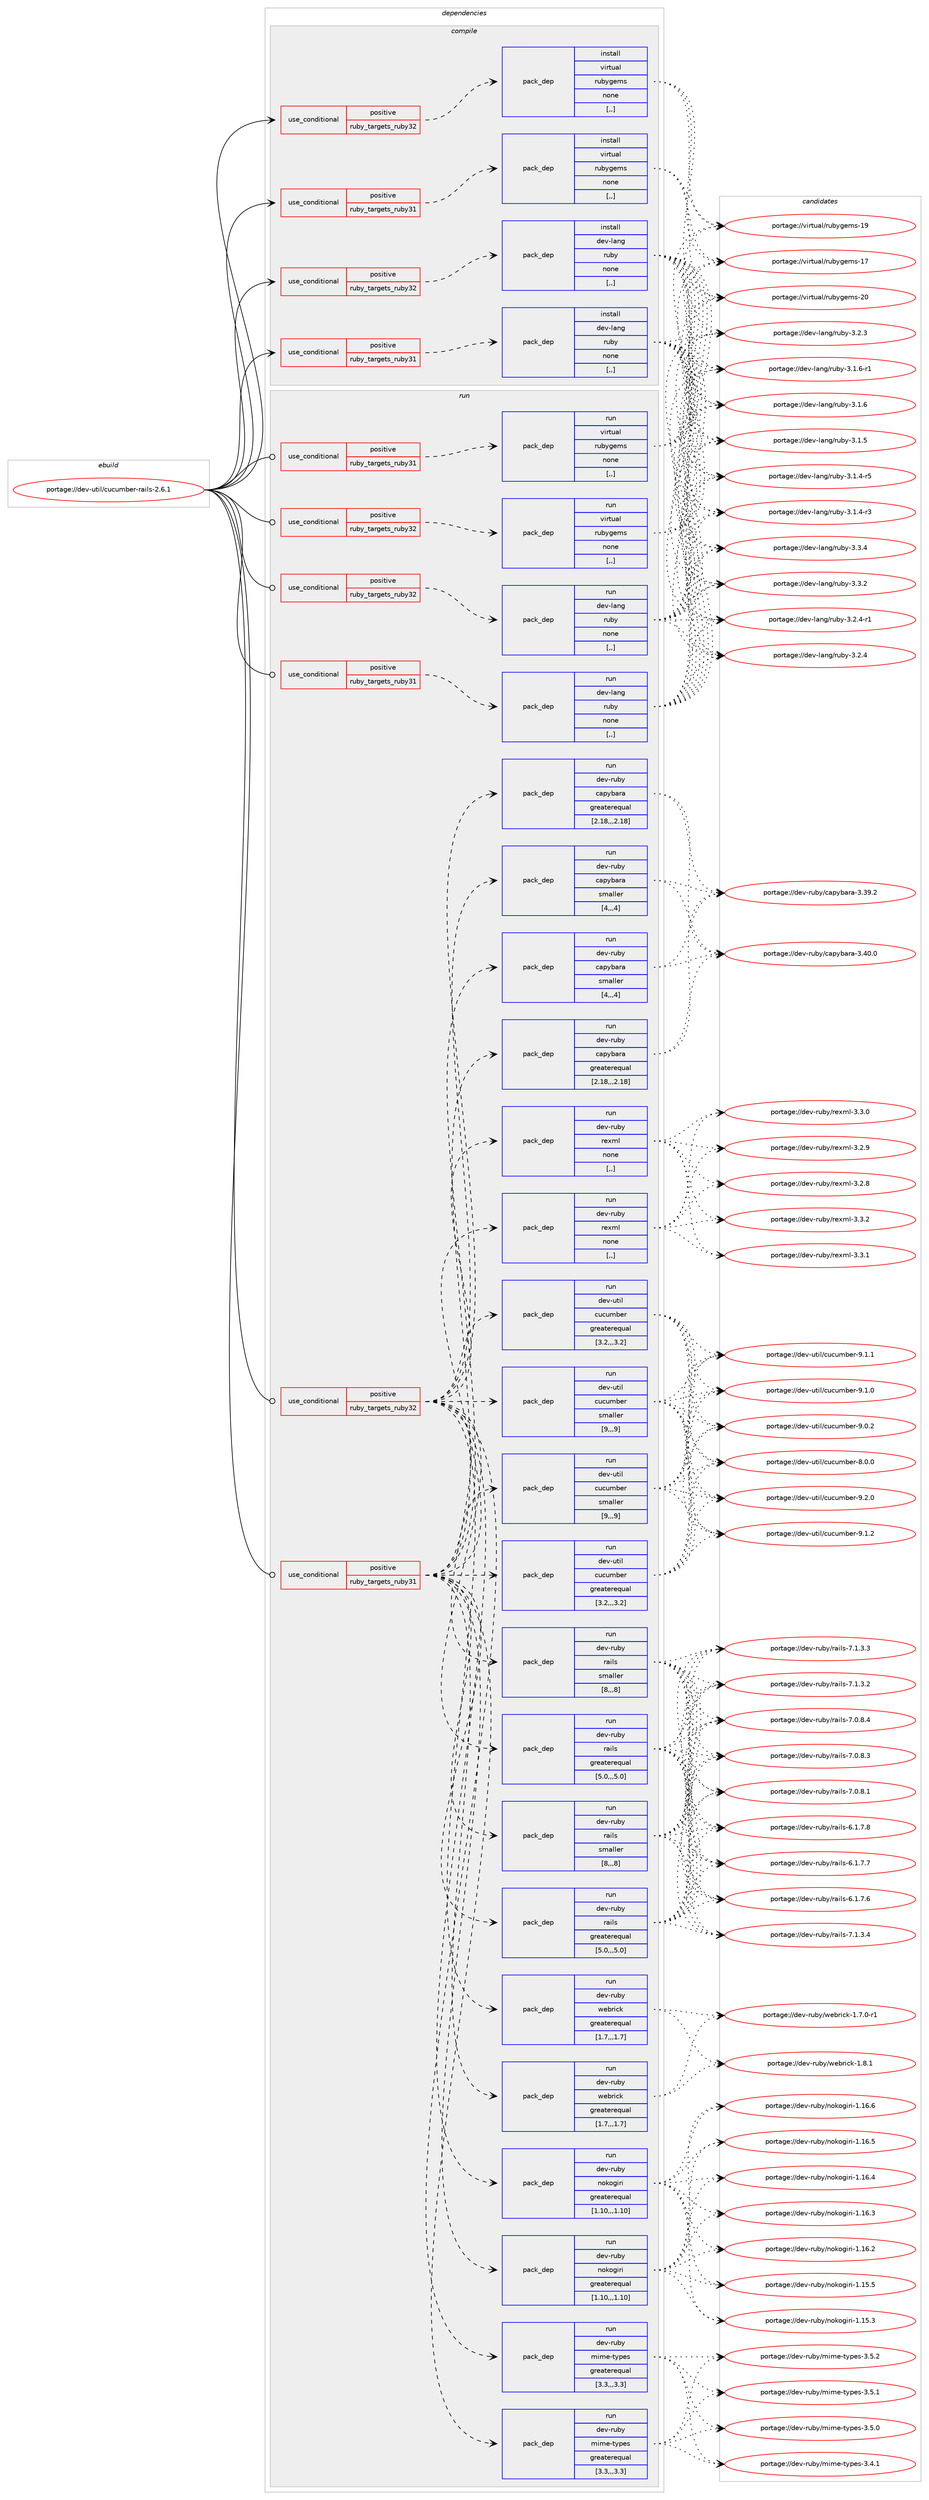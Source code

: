 digraph prolog {

# *************
# Graph options
# *************

newrank=true;
concentrate=true;
compound=true;
graph [rankdir=LR,fontname=Helvetica,fontsize=10,ranksep=1.5];#, ranksep=2.5, nodesep=0.2];
edge  [arrowhead=vee];
node  [fontname=Helvetica,fontsize=10];

# **********
# The ebuild
# **********

subgraph cluster_leftcol {
color=gray;
label=<<i>ebuild</i>>;
id [label="portage://dev-util/cucumber-rails-2.6.1", color=red, width=4, href="../dev-util/cucumber-rails-2.6.1.svg"];
}

# ****************
# The dependencies
# ****************

subgraph cluster_midcol {
color=gray;
label=<<i>dependencies</i>>;
subgraph cluster_compile {
fillcolor="#eeeeee";
style=filled;
label=<<i>compile</i>>;
subgraph cond59978 {
dependency213023 [label=<<TABLE BORDER="0" CELLBORDER="1" CELLSPACING="0" CELLPADDING="4"><TR><TD ROWSPAN="3" CELLPADDING="10">use_conditional</TD></TR><TR><TD>positive</TD></TR><TR><TD>ruby_targets_ruby31</TD></TR></TABLE>>, shape=none, color=red];
subgraph pack151627 {
dependency213024 [label=<<TABLE BORDER="0" CELLBORDER="1" CELLSPACING="0" CELLPADDING="4" WIDTH="220"><TR><TD ROWSPAN="6" CELLPADDING="30">pack_dep</TD></TR><TR><TD WIDTH="110">install</TD></TR><TR><TD>dev-lang</TD></TR><TR><TD>ruby</TD></TR><TR><TD>none</TD></TR><TR><TD>[,,]</TD></TR></TABLE>>, shape=none, color=blue];
}
dependency213023:e -> dependency213024:w [weight=20,style="dashed",arrowhead="vee"];
}
id:e -> dependency213023:w [weight=20,style="solid",arrowhead="vee"];
subgraph cond59979 {
dependency213025 [label=<<TABLE BORDER="0" CELLBORDER="1" CELLSPACING="0" CELLPADDING="4"><TR><TD ROWSPAN="3" CELLPADDING="10">use_conditional</TD></TR><TR><TD>positive</TD></TR><TR><TD>ruby_targets_ruby31</TD></TR></TABLE>>, shape=none, color=red];
subgraph pack151628 {
dependency213026 [label=<<TABLE BORDER="0" CELLBORDER="1" CELLSPACING="0" CELLPADDING="4" WIDTH="220"><TR><TD ROWSPAN="6" CELLPADDING="30">pack_dep</TD></TR><TR><TD WIDTH="110">install</TD></TR><TR><TD>virtual</TD></TR><TR><TD>rubygems</TD></TR><TR><TD>none</TD></TR><TR><TD>[,,]</TD></TR></TABLE>>, shape=none, color=blue];
}
dependency213025:e -> dependency213026:w [weight=20,style="dashed",arrowhead="vee"];
}
id:e -> dependency213025:w [weight=20,style="solid",arrowhead="vee"];
subgraph cond59980 {
dependency213027 [label=<<TABLE BORDER="0" CELLBORDER="1" CELLSPACING="0" CELLPADDING="4"><TR><TD ROWSPAN="3" CELLPADDING="10">use_conditional</TD></TR><TR><TD>positive</TD></TR><TR><TD>ruby_targets_ruby32</TD></TR></TABLE>>, shape=none, color=red];
subgraph pack151629 {
dependency213028 [label=<<TABLE BORDER="0" CELLBORDER="1" CELLSPACING="0" CELLPADDING="4" WIDTH="220"><TR><TD ROWSPAN="6" CELLPADDING="30">pack_dep</TD></TR><TR><TD WIDTH="110">install</TD></TR><TR><TD>dev-lang</TD></TR><TR><TD>ruby</TD></TR><TR><TD>none</TD></TR><TR><TD>[,,]</TD></TR></TABLE>>, shape=none, color=blue];
}
dependency213027:e -> dependency213028:w [weight=20,style="dashed",arrowhead="vee"];
}
id:e -> dependency213027:w [weight=20,style="solid",arrowhead="vee"];
subgraph cond59981 {
dependency213029 [label=<<TABLE BORDER="0" CELLBORDER="1" CELLSPACING="0" CELLPADDING="4"><TR><TD ROWSPAN="3" CELLPADDING="10">use_conditional</TD></TR><TR><TD>positive</TD></TR><TR><TD>ruby_targets_ruby32</TD></TR></TABLE>>, shape=none, color=red];
subgraph pack151630 {
dependency213030 [label=<<TABLE BORDER="0" CELLBORDER="1" CELLSPACING="0" CELLPADDING="4" WIDTH="220"><TR><TD ROWSPAN="6" CELLPADDING="30">pack_dep</TD></TR><TR><TD WIDTH="110">install</TD></TR><TR><TD>virtual</TD></TR><TR><TD>rubygems</TD></TR><TR><TD>none</TD></TR><TR><TD>[,,]</TD></TR></TABLE>>, shape=none, color=blue];
}
dependency213029:e -> dependency213030:w [weight=20,style="dashed",arrowhead="vee"];
}
id:e -> dependency213029:w [weight=20,style="solid",arrowhead="vee"];
}
subgraph cluster_compileandrun {
fillcolor="#eeeeee";
style=filled;
label=<<i>compile and run</i>>;
}
subgraph cluster_run {
fillcolor="#eeeeee";
style=filled;
label=<<i>run</i>>;
subgraph cond59982 {
dependency213031 [label=<<TABLE BORDER="0" CELLBORDER="1" CELLSPACING="0" CELLPADDING="4"><TR><TD ROWSPAN="3" CELLPADDING="10">use_conditional</TD></TR><TR><TD>positive</TD></TR><TR><TD>ruby_targets_ruby31</TD></TR></TABLE>>, shape=none, color=red];
subgraph pack151631 {
dependency213032 [label=<<TABLE BORDER="0" CELLBORDER="1" CELLSPACING="0" CELLPADDING="4" WIDTH="220"><TR><TD ROWSPAN="6" CELLPADDING="30">pack_dep</TD></TR><TR><TD WIDTH="110">run</TD></TR><TR><TD>dev-lang</TD></TR><TR><TD>ruby</TD></TR><TR><TD>none</TD></TR><TR><TD>[,,]</TD></TR></TABLE>>, shape=none, color=blue];
}
dependency213031:e -> dependency213032:w [weight=20,style="dashed",arrowhead="vee"];
}
id:e -> dependency213031:w [weight=20,style="solid",arrowhead="odot"];
subgraph cond59983 {
dependency213033 [label=<<TABLE BORDER="0" CELLBORDER="1" CELLSPACING="0" CELLPADDING="4"><TR><TD ROWSPAN="3" CELLPADDING="10">use_conditional</TD></TR><TR><TD>positive</TD></TR><TR><TD>ruby_targets_ruby31</TD></TR></TABLE>>, shape=none, color=red];
subgraph pack151632 {
dependency213034 [label=<<TABLE BORDER="0" CELLBORDER="1" CELLSPACING="0" CELLPADDING="4" WIDTH="220"><TR><TD ROWSPAN="6" CELLPADDING="30">pack_dep</TD></TR><TR><TD WIDTH="110">run</TD></TR><TR><TD>dev-ruby</TD></TR><TR><TD>capybara</TD></TR><TR><TD>greaterequal</TD></TR><TR><TD>[2.18,,,2.18]</TD></TR></TABLE>>, shape=none, color=blue];
}
dependency213033:e -> dependency213034:w [weight=20,style="dashed",arrowhead="vee"];
subgraph pack151633 {
dependency213035 [label=<<TABLE BORDER="0" CELLBORDER="1" CELLSPACING="0" CELLPADDING="4" WIDTH="220"><TR><TD ROWSPAN="6" CELLPADDING="30">pack_dep</TD></TR><TR><TD WIDTH="110">run</TD></TR><TR><TD>dev-ruby</TD></TR><TR><TD>capybara</TD></TR><TR><TD>smaller</TD></TR><TR><TD>[4,,,4]</TD></TR></TABLE>>, shape=none, color=blue];
}
dependency213033:e -> dependency213035:w [weight=20,style="dashed",arrowhead="vee"];
subgraph pack151634 {
dependency213036 [label=<<TABLE BORDER="0" CELLBORDER="1" CELLSPACING="0" CELLPADDING="4" WIDTH="220"><TR><TD ROWSPAN="6" CELLPADDING="30">pack_dep</TD></TR><TR><TD WIDTH="110">run</TD></TR><TR><TD>dev-util</TD></TR><TR><TD>cucumber</TD></TR><TR><TD>greaterequal</TD></TR><TR><TD>[3.2,,,3.2]</TD></TR></TABLE>>, shape=none, color=blue];
}
dependency213033:e -> dependency213036:w [weight=20,style="dashed",arrowhead="vee"];
subgraph pack151635 {
dependency213037 [label=<<TABLE BORDER="0" CELLBORDER="1" CELLSPACING="0" CELLPADDING="4" WIDTH="220"><TR><TD ROWSPAN="6" CELLPADDING="30">pack_dep</TD></TR><TR><TD WIDTH="110">run</TD></TR><TR><TD>dev-util</TD></TR><TR><TD>cucumber</TD></TR><TR><TD>smaller</TD></TR><TR><TD>[9,,,9]</TD></TR></TABLE>>, shape=none, color=blue];
}
dependency213033:e -> dependency213037:w [weight=20,style="dashed",arrowhead="vee"];
subgraph pack151636 {
dependency213038 [label=<<TABLE BORDER="0" CELLBORDER="1" CELLSPACING="0" CELLPADDING="4" WIDTH="220"><TR><TD ROWSPAN="6" CELLPADDING="30">pack_dep</TD></TR><TR><TD WIDTH="110">run</TD></TR><TR><TD>dev-ruby</TD></TR><TR><TD>mime-types</TD></TR><TR><TD>greaterequal</TD></TR><TR><TD>[3.3,,,3.3]</TD></TR></TABLE>>, shape=none, color=blue];
}
dependency213033:e -> dependency213038:w [weight=20,style="dashed",arrowhead="vee"];
subgraph pack151637 {
dependency213039 [label=<<TABLE BORDER="0" CELLBORDER="1" CELLSPACING="0" CELLPADDING="4" WIDTH="220"><TR><TD ROWSPAN="6" CELLPADDING="30">pack_dep</TD></TR><TR><TD WIDTH="110">run</TD></TR><TR><TD>dev-ruby</TD></TR><TR><TD>nokogiri</TD></TR><TR><TD>greaterequal</TD></TR><TR><TD>[1.10,,,1.10]</TD></TR></TABLE>>, shape=none, color=blue];
}
dependency213033:e -> dependency213039:w [weight=20,style="dashed",arrowhead="vee"];
subgraph pack151638 {
dependency213040 [label=<<TABLE BORDER="0" CELLBORDER="1" CELLSPACING="0" CELLPADDING="4" WIDTH="220"><TR><TD ROWSPAN="6" CELLPADDING="30">pack_dep</TD></TR><TR><TD WIDTH="110">run</TD></TR><TR><TD>dev-ruby</TD></TR><TR><TD>rails</TD></TR><TR><TD>greaterequal</TD></TR><TR><TD>[5.0,,,5.0]</TD></TR></TABLE>>, shape=none, color=blue];
}
dependency213033:e -> dependency213040:w [weight=20,style="dashed",arrowhead="vee"];
subgraph pack151639 {
dependency213041 [label=<<TABLE BORDER="0" CELLBORDER="1" CELLSPACING="0" CELLPADDING="4" WIDTH="220"><TR><TD ROWSPAN="6" CELLPADDING="30">pack_dep</TD></TR><TR><TD WIDTH="110">run</TD></TR><TR><TD>dev-ruby</TD></TR><TR><TD>rails</TD></TR><TR><TD>smaller</TD></TR><TR><TD>[8,,,8]</TD></TR></TABLE>>, shape=none, color=blue];
}
dependency213033:e -> dependency213041:w [weight=20,style="dashed",arrowhead="vee"];
subgraph pack151640 {
dependency213042 [label=<<TABLE BORDER="0" CELLBORDER="1" CELLSPACING="0" CELLPADDING="4" WIDTH="220"><TR><TD ROWSPAN="6" CELLPADDING="30">pack_dep</TD></TR><TR><TD WIDTH="110">run</TD></TR><TR><TD>dev-ruby</TD></TR><TR><TD>rexml</TD></TR><TR><TD>none</TD></TR><TR><TD>[,,]</TD></TR></TABLE>>, shape=none, color=blue];
}
dependency213033:e -> dependency213042:w [weight=20,style="dashed",arrowhead="vee"];
subgraph pack151641 {
dependency213043 [label=<<TABLE BORDER="0" CELLBORDER="1" CELLSPACING="0" CELLPADDING="4" WIDTH="220"><TR><TD ROWSPAN="6" CELLPADDING="30">pack_dep</TD></TR><TR><TD WIDTH="110">run</TD></TR><TR><TD>dev-ruby</TD></TR><TR><TD>webrick</TD></TR><TR><TD>greaterequal</TD></TR><TR><TD>[1.7,,,1.7]</TD></TR></TABLE>>, shape=none, color=blue];
}
dependency213033:e -> dependency213043:w [weight=20,style="dashed",arrowhead="vee"];
}
id:e -> dependency213033:w [weight=20,style="solid",arrowhead="odot"];
subgraph cond59984 {
dependency213044 [label=<<TABLE BORDER="0" CELLBORDER="1" CELLSPACING="0" CELLPADDING="4"><TR><TD ROWSPAN="3" CELLPADDING="10">use_conditional</TD></TR><TR><TD>positive</TD></TR><TR><TD>ruby_targets_ruby31</TD></TR></TABLE>>, shape=none, color=red];
subgraph pack151642 {
dependency213045 [label=<<TABLE BORDER="0" CELLBORDER="1" CELLSPACING="0" CELLPADDING="4" WIDTH="220"><TR><TD ROWSPAN="6" CELLPADDING="30">pack_dep</TD></TR><TR><TD WIDTH="110">run</TD></TR><TR><TD>virtual</TD></TR><TR><TD>rubygems</TD></TR><TR><TD>none</TD></TR><TR><TD>[,,]</TD></TR></TABLE>>, shape=none, color=blue];
}
dependency213044:e -> dependency213045:w [weight=20,style="dashed",arrowhead="vee"];
}
id:e -> dependency213044:w [weight=20,style="solid",arrowhead="odot"];
subgraph cond59985 {
dependency213046 [label=<<TABLE BORDER="0" CELLBORDER="1" CELLSPACING="0" CELLPADDING="4"><TR><TD ROWSPAN="3" CELLPADDING="10">use_conditional</TD></TR><TR><TD>positive</TD></TR><TR><TD>ruby_targets_ruby32</TD></TR></TABLE>>, shape=none, color=red];
subgraph pack151643 {
dependency213047 [label=<<TABLE BORDER="0" CELLBORDER="1" CELLSPACING="0" CELLPADDING="4" WIDTH="220"><TR><TD ROWSPAN="6" CELLPADDING="30">pack_dep</TD></TR><TR><TD WIDTH="110">run</TD></TR><TR><TD>dev-lang</TD></TR><TR><TD>ruby</TD></TR><TR><TD>none</TD></TR><TR><TD>[,,]</TD></TR></TABLE>>, shape=none, color=blue];
}
dependency213046:e -> dependency213047:w [weight=20,style="dashed",arrowhead="vee"];
}
id:e -> dependency213046:w [weight=20,style="solid",arrowhead="odot"];
subgraph cond59986 {
dependency213048 [label=<<TABLE BORDER="0" CELLBORDER="1" CELLSPACING="0" CELLPADDING="4"><TR><TD ROWSPAN="3" CELLPADDING="10">use_conditional</TD></TR><TR><TD>positive</TD></TR><TR><TD>ruby_targets_ruby32</TD></TR></TABLE>>, shape=none, color=red];
subgraph pack151644 {
dependency213049 [label=<<TABLE BORDER="0" CELLBORDER="1" CELLSPACING="0" CELLPADDING="4" WIDTH="220"><TR><TD ROWSPAN="6" CELLPADDING="30">pack_dep</TD></TR><TR><TD WIDTH="110">run</TD></TR><TR><TD>dev-ruby</TD></TR><TR><TD>capybara</TD></TR><TR><TD>greaterequal</TD></TR><TR><TD>[2.18,,,2.18]</TD></TR></TABLE>>, shape=none, color=blue];
}
dependency213048:e -> dependency213049:w [weight=20,style="dashed",arrowhead="vee"];
subgraph pack151645 {
dependency213050 [label=<<TABLE BORDER="0" CELLBORDER="1" CELLSPACING="0" CELLPADDING="4" WIDTH="220"><TR><TD ROWSPAN="6" CELLPADDING="30">pack_dep</TD></TR><TR><TD WIDTH="110">run</TD></TR><TR><TD>dev-ruby</TD></TR><TR><TD>capybara</TD></TR><TR><TD>smaller</TD></TR><TR><TD>[4,,,4]</TD></TR></TABLE>>, shape=none, color=blue];
}
dependency213048:e -> dependency213050:w [weight=20,style="dashed",arrowhead="vee"];
subgraph pack151646 {
dependency213051 [label=<<TABLE BORDER="0" CELLBORDER="1" CELLSPACING="0" CELLPADDING="4" WIDTH="220"><TR><TD ROWSPAN="6" CELLPADDING="30">pack_dep</TD></TR><TR><TD WIDTH="110">run</TD></TR><TR><TD>dev-util</TD></TR><TR><TD>cucumber</TD></TR><TR><TD>greaterequal</TD></TR><TR><TD>[3.2,,,3.2]</TD></TR></TABLE>>, shape=none, color=blue];
}
dependency213048:e -> dependency213051:w [weight=20,style="dashed",arrowhead="vee"];
subgraph pack151647 {
dependency213052 [label=<<TABLE BORDER="0" CELLBORDER="1" CELLSPACING="0" CELLPADDING="4" WIDTH="220"><TR><TD ROWSPAN="6" CELLPADDING="30">pack_dep</TD></TR><TR><TD WIDTH="110">run</TD></TR><TR><TD>dev-util</TD></TR><TR><TD>cucumber</TD></TR><TR><TD>smaller</TD></TR><TR><TD>[9,,,9]</TD></TR></TABLE>>, shape=none, color=blue];
}
dependency213048:e -> dependency213052:w [weight=20,style="dashed",arrowhead="vee"];
subgraph pack151648 {
dependency213053 [label=<<TABLE BORDER="0" CELLBORDER="1" CELLSPACING="0" CELLPADDING="4" WIDTH="220"><TR><TD ROWSPAN="6" CELLPADDING="30">pack_dep</TD></TR><TR><TD WIDTH="110">run</TD></TR><TR><TD>dev-ruby</TD></TR><TR><TD>mime-types</TD></TR><TR><TD>greaterequal</TD></TR><TR><TD>[3.3,,,3.3]</TD></TR></TABLE>>, shape=none, color=blue];
}
dependency213048:e -> dependency213053:w [weight=20,style="dashed",arrowhead="vee"];
subgraph pack151649 {
dependency213054 [label=<<TABLE BORDER="0" CELLBORDER="1" CELLSPACING="0" CELLPADDING="4" WIDTH="220"><TR><TD ROWSPAN="6" CELLPADDING="30">pack_dep</TD></TR><TR><TD WIDTH="110">run</TD></TR><TR><TD>dev-ruby</TD></TR><TR><TD>nokogiri</TD></TR><TR><TD>greaterequal</TD></TR><TR><TD>[1.10,,,1.10]</TD></TR></TABLE>>, shape=none, color=blue];
}
dependency213048:e -> dependency213054:w [weight=20,style="dashed",arrowhead="vee"];
subgraph pack151650 {
dependency213055 [label=<<TABLE BORDER="0" CELLBORDER="1" CELLSPACING="0" CELLPADDING="4" WIDTH="220"><TR><TD ROWSPAN="6" CELLPADDING="30">pack_dep</TD></TR><TR><TD WIDTH="110">run</TD></TR><TR><TD>dev-ruby</TD></TR><TR><TD>rails</TD></TR><TR><TD>greaterequal</TD></TR><TR><TD>[5.0,,,5.0]</TD></TR></TABLE>>, shape=none, color=blue];
}
dependency213048:e -> dependency213055:w [weight=20,style="dashed",arrowhead="vee"];
subgraph pack151651 {
dependency213056 [label=<<TABLE BORDER="0" CELLBORDER="1" CELLSPACING="0" CELLPADDING="4" WIDTH="220"><TR><TD ROWSPAN="6" CELLPADDING="30">pack_dep</TD></TR><TR><TD WIDTH="110">run</TD></TR><TR><TD>dev-ruby</TD></TR><TR><TD>rails</TD></TR><TR><TD>smaller</TD></TR><TR><TD>[8,,,8]</TD></TR></TABLE>>, shape=none, color=blue];
}
dependency213048:e -> dependency213056:w [weight=20,style="dashed",arrowhead="vee"];
subgraph pack151652 {
dependency213057 [label=<<TABLE BORDER="0" CELLBORDER="1" CELLSPACING="0" CELLPADDING="4" WIDTH="220"><TR><TD ROWSPAN="6" CELLPADDING="30">pack_dep</TD></TR><TR><TD WIDTH="110">run</TD></TR><TR><TD>dev-ruby</TD></TR><TR><TD>rexml</TD></TR><TR><TD>none</TD></TR><TR><TD>[,,]</TD></TR></TABLE>>, shape=none, color=blue];
}
dependency213048:e -> dependency213057:w [weight=20,style="dashed",arrowhead="vee"];
subgraph pack151653 {
dependency213058 [label=<<TABLE BORDER="0" CELLBORDER="1" CELLSPACING="0" CELLPADDING="4" WIDTH="220"><TR><TD ROWSPAN="6" CELLPADDING="30">pack_dep</TD></TR><TR><TD WIDTH="110">run</TD></TR><TR><TD>dev-ruby</TD></TR><TR><TD>webrick</TD></TR><TR><TD>greaterequal</TD></TR><TR><TD>[1.7,,,1.7]</TD></TR></TABLE>>, shape=none, color=blue];
}
dependency213048:e -> dependency213058:w [weight=20,style="dashed",arrowhead="vee"];
}
id:e -> dependency213048:w [weight=20,style="solid",arrowhead="odot"];
subgraph cond59987 {
dependency213059 [label=<<TABLE BORDER="0" CELLBORDER="1" CELLSPACING="0" CELLPADDING="4"><TR><TD ROWSPAN="3" CELLPADDING="10">use_conditional</TD></TR><TR><TD>positive</TD></TR><TR><TD>ruby_targets_ruby32</TD></TR></TABLE>>, shape=none, color=red];
subgraph pack151654 {
dependency213060 [label=<<TABLE BORDER="0" CELLBORDER="1" CELLSPACING="0" CELLPADDING="4" WIDTH="220"><TR><TD ROWSPAN="6" CELLPADDING="30">pack_dep</TD></TR><TR><TD WIDTH="110">run</TD></TR><TR><TD>virtual</TD></TR><TR><TD>rubygems</TD></TR><TR><TD>none</TD></TR><TR><TD>[,,]</TD></TR></TABLE>>, shape=none, color=blue];
}
dependency213059:e -> dependency213060:w [weight=20,style="dashed",arrowhead="vee"];
}
id:e -> dependency213059:w [weight=20,style="solid",arrowhead="odot"];
}
}

# **************
# The candidates
# **************

subgraph cluster_choices {
rank=same;
color=gray;
label=<<i>candidates</i>>;

subgraph choice151627 {
color=black;
nodesep=1;
choice10010111845108971101034711411798121455146514652 [label="portage://dev-lang/ruby-3.3.4", color=red, width=4,href="../dev-lang/ruby-3.3.4.svg"];
choice10010111845108971101034711411798121455146514650 [label="portage://dev-lang/ruby-3.3.2", color=red, width=4,href="../dev-lang/ruby-3.3.2.svg"];
choice100101118451089711010347114117981214551465046524511449 [label="portage://dev-lang/ruby-3.2.4-r1", color=red, width=4,href="../dev-lang/ruby-3.2.4-r1.svg"];
choice10010111845108971101034711411798121455146504652 [label="portage://dev-lang/ruby-3.2.4", color=red, width=4,href="../dev-lang/ruby-3.2.4.svg"];
choice10010111845108971101034711411798121455146504651 [label="portage://dev-lang/ruby-3.2.3", color=red, width=4,href="../dev-lang/ruby-3.2.3.svg"];
choice100101118451089711010347114117981214551464946544511449 [label="portage://dev-lang/ruby-3.1.6-r1", color=red, width=4,href="../dev-lang/ruby-3.1.6-r1.svg"];
choice10010111845108971101034711411798121455146494654 [label="portage://dev-lang/ruby-3.1.6", color=red, width=4,href="../dev-lang/ruby-3.1.6.svg"];
choice10010111845108971101034711411798121455146494653 [label="portage://dev-lang/ruby-3.1.5", color=red, width=4,href="../dev-lang/ruby-3.1.5.svg"];
choice100101118451089711010347114117981214551464946524511453 [label="portage://dev-lang/ruby-3.1.4-r5", color=red, width=4,href="../dev-lang/ruby-3.1.4-r5.svg"];
choice100101118451089711010347114117981214551464946524511451 [label="portage://dev-lang/ruby-3.1.4-r3", color=red, width=4,href="../dev-lang/ruby-3.1.4-r3.svg"];
dependency213024:e -> choice10010111845108971101034711411798121455146514652:w [style=dotted,weight="100"];
dependency213024:e -> choice10010111845108971101034711411798121455146514650:w [style=dotted,weight="100"];
dependency213024:e -> choice100101118451089711010347114117981214551465046524511449:w [style=dotted,weight="100"];
dependency213024:e -> choice10010111845108971101034711411798121455146504652:w [style=dotted,weight="100"];
dependency213024:e -> choice10010111845108971101034711411798121455146504651:w [style=dotted,weight="100"];
dependency213024:e -> choice100101118451089711010347114117981214551464946544511449:w [style=dotted,weight="100"];
dependency213024:e -> choice10010111845108971101034711411798121455146494654:w [style=dotted,weight="100"];
dependency213024:e -> choice10010111845108971101034711411798121455146494653:w [style=dotted,weight="100"];
dependency213024:e -> choice100101118451089711010347114117981214551464946524511453:w [style=dotted,weight="100"];
dependency213024:e -> choice100101118451089711010347114117981214551464946524511451:w [style=dotted,weight="100"];
}
subgraph choice151628 {
color=black;
nodesep=1;
choice118105114116117971084711411798121103101109115455048 [label="portage://virtual/rubygems-20", color=red, width=4,href="../virtual/rubygems-20.svg"];
choice118105114116117971084711411798121103101109115454957 [label="portage://virtual/rubygems-19", color=red, width=4,href="../virtual/rubygems-19.svg"];
choice118105114116117971084711411798121103101109115454955 [label="portage://virtual/rubygems-17", color=red, width=4,href="../virtual/rubygems-17.svg"];
dependency213026:e -> choice118105114116117971084711411798121103101109115455048:w [style=dotted,weight="100"];
dependency213026:e -> choice118105114116117971084711411798121103101109115454957:w [style=dotted,weight="100"];
dependency213026:e -> choice118105114116117971084711411798121103101109115454955:w [style=dotted,weight="100"];
}
subgraph choice151629 {
color=black;
nodesep=1;
choice10010111845108971101034711411798121455146514652 [label="portage://dev-lang/ruby-3.3.4", color=red, width=4,href="../dev-lang/ruby-3.3.4.svg"];
choice10010111845108971101034711411798121455146514650 [label="portage://dev-lang/ruby-3.3.2", color=red, width=4,href="../dev-lang/ruby-3.3.2.svg"];
choice100101118451089711010347114117981214551465046524511449 [label="portage://dev-lang/ruby-3.2.4-r1", color=red, width=4,href="../dev-lang/ruby-3.2.4-r1.svg"];
choice10010111845108971101034711411798121455146504652 [label="portage://dev-lang/ruby-3.2.4", color=red, width=4,href="../dev-lang/ruby-3.2.4.svg"];
choice10010111845108971101034711411798121455146504651 [label="portage://dev-lang/ruby-3.2.3", color=red, width=4,href="../dev-lang/ruby-3.2.3.svg"];
choice100101118451089711010347114117981214551464946544511449 [label="portage://dev-lang/ruby-3.1.6-r1", color=red, width=4,href="../dev-lang/ruby-3.1.6-r1.svg"];
choice10010111845108971101034711411798121455146494654 [label="portage://dev-lang/ruby-3.1.6", color=red, width=4,href="../dev-lang/ruby-3.1.6.svg"];
choice10010111845108971101034711411798121455146494653 [label="portage://dev-lang/ruby-3.1.5", color=red, width=4,href="../dev-lang/ruby-3.1.5.svg"];
choice100101118451089711010347114117981214551464946524511453 [label="portage://dev-lang/ruby-3.1.4-r5", color=red, width=4,href="../dev-lang/ruby-3.1.4-r5.svg"];
choice100101118451089711010347114117981214551464946524511451 [label="portage://dev-lang/ruby-3.1.4-r3", color=red, width=4,href="../dev-lang/ruby-3.1.4-r3.svg"];
dependency213028:e -> choice10010111845108971101034711411798121455146514652:w [style=dotted,weight="100"];
dependency213028:e -> choice10010111845108971101034711411798121455146514650:w [style=dotted,weight="100"];
dependency213028:e -> choice100101118451089711010347114117981214551465046524511449:w [style=dotted,weight="100"];
dependency213028:e -> choice10010111845108971101034711411798121455146504652:w [style=dotted,weight="100"];
dependency213028:e -> choice10010111845108971101034711411798121455146504651:w [style=dotted,weight="100"];
dependency213028:e -> choice100101118451089711010347114117981214551464946544511449:w [style=dotted,weight="100"];
dependency213028:e -> choice10010111845108971101034711411798121455146494654:w [style=dotted,weight="100"];
dependency213028:e -> choice10010111845108971101034711411798121455146494653:w [style=dotted,weight="100"];
dependency213028:e -> choice100101118451089711010347114117981214551464946524511453:w [style=dotted,weight="100"];
dependency213028:e -> choice100101118451089711010347114117981214551464946524511451:w [style=dotted,weight="100"];
}
subgraph choice151630 {
color=black;
nodesep=1;
choice118105114116117971084711411798121103101109115455048 [label="portage://virtual/rubygems-20", color=red, width=4,href="../virtual/rubygems-20.svg"];
choice118105114116117971084711411798121103101109115454957 [label="portage://virtual/rubygems-19", color=red, width=4,href="../virtual/rubygems-19.svg"];
choice118105114116117971084711411798121103101109115454955 [label="portage://virtual/rubygems-17", color=red, width=4,href="../virtual/rubygems-17.svg"];
dependency213030:e -> choice118105114116117971084711411798121103101109115455048:w [style=dotted,weight="100"];
dependency213030:e -> choice118105114116117971084711411798121103101109115454957:w [style=dotted,weight="100"];
dependency213030:e -> choice118105114116117971084711411798121103101109115454955:w [style=dotted,weight="100"];
}
subgraph choice151631 {
color=black;
nodesep=1;
choice10010111845108971101034711411798121455146514652 [label="portage://dev-lang/ruby-3.3.4", color=red, width=4,href="../dev-lang/ruby-3.3.4.svg"];
choice10010111845108971101034711411798121455146514650 [label="portage://dev-lang/ruby-3.3.2", color=red, width=4,href="../dev-lang/ruby-3.3.2.svg"];
choice100101118451089711010347114117981214551465046524511449 [label="portage://dev-lang/ruby-3.2.4-r1", color=red, width=4,href="../dev-lang/ruby-3.2.4-r1.svg"];
choice10010111845108971101034711411798121455146504652 [label="portage://dev-lang/ruby-3.2.4", color=red, width=4,href="../dev-lang/ruby-3.2.4.svg"];
choice10010111845108971101034711411798121455146504651 [label="portage://dev-lang/ruby-3.2.3", color=red, width=4,href="../dev-lang/ruby-3.2.3.svg"];
choice100101118451089711010347114117981214551464946544511449 [label="portage://dev-lang/ruby-3.1.6-r1", color=red, width=4,href="../dev-lang/ruby-3.1.6-r1.svg"];
choice10010111845108971101034711411798121455146494654 [label="portage://dev-lang/ruby-3.1.6", color=red, width=4,href="../dev-lang/ruby-3.1.6.svg"];
choice10010111845108971101034711411798121455146494653 [label="portage://dev-lang/ruby-3.1.5", color=red, width=4,href="../dev-lang/ruby-3.1.5.svg"];
choice100101118451089711010347114117981214551464946524511453 [label="portage://dev-lang/ruby-3.1.4-r5", color=red, width=4,href="../dev-lang/ruby-3.1.4-r5.svg"];
choice100101118451089711010347114117981214551464946524511451 [label="portage://dev-lang/ruby-3.1.4-r3", color=red, width=4,href="../dev-lang/ruby-3.1.4-r3.svg"];
dependency213032:e -> choice10010111845108971101034711411798121455146514652:w [style=dotted,weight="100"];
dependency213032:e -> choice10010111845108971101034711411798121455146514650:w [style=dotted,weight="100"];
dependency213032:e -> choice100101118451089711010347114117981214551465046524511449:w [style=dotted,weight="100"];
dependency213032:e -> choice10010111845108971101034711411798121455146504652:w [style=dotted,weight="100"];
dependency213032:e -> choice10010111845108971101034711411798121455146504651:w [style=dotted,weight="100"];
dependency213032:e -> choice100101118451089711010347114117981214551464946544511449:w [style=dotted,weight="100"];
dependency213032:e -> choice10010111845108971101034711411798121455146494654:w [style=dotted,weight="100"];
dependency213032:e -> choice10010111845108971101034711411798121455146494653:w [style=dotted,weight="100"];
dependency213032:e -> choice100101118451089711010347114117981214551464946524511453:w [style=dotted,weight="100"];
dependency213032:e -> choice100101118451089711010347114117981214551464946524511451:w [style=dotted,weight="100"];
}
subgraph choice151632 {
color=black;
nodesep=1;
choice100101118451141179812147999711212198971149745514652484648 [label="portage://dev-ruby/capybara-3.40.0", color=red, width=4,href="../dev-ruby/capybara-3.40.0.svg"];
choice100101118451141179812147999711212198971149745514651574650 [label="portage://dev-ruby/capybara-3.39.2", color=red, width=4,href="../dev-ruby/capybara-3.39.2.svg"];
dependency213034:e -> choice100101118451141179812147999711212198971149745514652484648:w [style=dotted,weight="100"];
dependency213034:e -> choice100101118451141179812147999711212198971149745514651574650:w [style=dotted,weight="100"];
}
subgraph choice151633 {
color=black;
nodesep=1;
choice100101118451141179812147999711212198971149745514652484648 [label="portage://dev-ruby/capybara-3.40.0", color=red, width=4,href="../dev-ruby/capybara-3.40.0.svg"];
choice100101118451141179812147999711212198971149745514651574650 [label="portage://dev-ruby/capybara-3.39.2", color=red, width=4,href="../dev-ruby/capybara-3.39.2.svg"];
dependency213035:e -> choice100101118451141179812147999711212198971149745514652484648:w [style=dotted,weight="100"];
dependency213035:e -> choice100101118451141179812147999711212198971149745514651574650:w [style=dotted,weight="100"];
}
subgraph choice151634 {
color=black;
nodesep=1;
choice1001011184511711610510847991179911710998101114455746504648 [label="portage://dev-util/cucumber-9.2.0", color=red, width=4,href="../dev-util/cucumber-9.2.0.svg"];
choice1001011184511711610510847991179911710998101114455746494650 [label="portage://dev-util/cucumber-9.1.2", color=red, width=4,href="../dev-util/cucumber-9.1.2.svg"];
choice1001011184511711610510847991179911710998101114455746494649 [label="portage://dev-util/cucumber-9.1.1", color=red, width=4,href="../dev-util/cucumber-9.1.1.svg"];
choice1001011184511711610510847991179911710998101114455746494648 [label="portage://dev-util/cucumber-9.1.0", color=red, width=4,href="../dev-util/cucumber-9.1.0.svg"];
choice1001011184511711610510847991179911710998101114455746484650 [label="portage://dev-util/cucumber-9.0.2", color=red, width=4,href="../dev-util/cucumber-9.0.2.svg"];
choice1001011184511711610510847991179911710998101114455646484648 [label="portage://dev-util/cucumber-8.0.0", color=red, width=4,href="../dev-util/cucumber-8.0.0.svg"];
dependency213036:e -> choice1001011184511711610510847991179911710998101114455746504648:w [style=dotted,weight="100"];
dependency213036:e -> choice1001011184511711610510847991179911710998101114455746494650:w [style=dotted,weight="100"];
dependency213036:e -> choice1001011184511711610510847991179911710998101114455746494649:w [style=dotted,weight="100"];
dependency213036:e -> choice1001011184511711610510847991179911710998101114455746494648:w [style=dotted,weight="100"];
dependency213036:e -> choice1001011184511711610510847991179911710998101114455746484650:w [style=dotted,weight="100"];
dependency213036:e -> choice1001011184511711610510847991179911710998101114455646484648:w [style=dotted,weight="100"];
}
subgraph choice151635 {
color=black;
nodesep=1;
choice1001011184511711610510847991179911710998101114455746504648 [label="portage://dev-util/cucumber-9.2.0", color=red, width=4,href="../dev-util/cucumber-9.2.0.svg"];
choice1001011184511711610510847991179911710998101114455746494650 [label="portage://dev-util/cucumber-9.1.2", color=red, width=4,href="../dev-util/cucumber-9.1.2.svg"];
choice1001011184511711610510847991179911710998101114455746494649 [label="portage://dev-util/cucumber-9.1.1", color=red, width=4,href="../dev-util/cucumber-9.1.1.svg"];
choice1001011184511711610510847991179911710998101114455746494648 [label="portage://dev-util/cucumber-9.1.0", color=red, width=4,href="../dev-util/cucumber-9.1.0.svg"];
choice1001011184511711610510847991179911710998101114455746484650 [label="portage://dev-util/cucumber-9.0.2", color=red, width=4,href="../dev-util/cucumber-9.0.2.svg"];
choice1001011184511711610510847991179911710998101114455646484648 [label="portage://dev-util/cucumber-8.0.0", color=red, width=4,href="../dev-util/cucumber-8.0.0.svg"];
dependency213037:e -> choice1001011184511711610510847991179911710998101114455746504648:w [style=dotted,weight="100"];
dependency213037:e -> choice1001011184511711610510847991179911710998101114455746494650:w [style=dotted,weight="100"];
dependency213037:e -> choice1001011184511711610510847991179911710998101114455746494649:w [style=dotted,weight="100"];
dependency213037:e -> choice1001011184511711610510847991179911710998101114455746494648:w [style=dotted,weight="100"];
dependency213037:e -> choice1001011184511711610510847991179911710998101114455746484650:w [style=dotted,weight="100"];
dependency213037:e -> choice1001011184511711610510847991179911710998101114455646484648:w [style=dotted,weight="100"];
}
subgraph choice151636 {
color=black;
nodesep=1;
choice10010111845114117981214710910510910145116121112101115455146534650 [label="portage://dev-ruby/mime-types-3.5.2", color=red, width=4,href="../dev-ruby/mime-types-3.5.2.svg"];
choice10010111845114117981214710910510910145116121112101115455146534649 [label="portage://dev-ruby/mime-types-3.5.1", color=red, width=4,href="../dev-ruby/mime-types-3.5.1.svg"];
choice10010111845114117981214710910510910145116121112101115455146534648 [label="portage://dev-ruby/mime-types-3.5.0", color=red, width=4,href="../dev-ruby/mime-types-3.5.0.svg"];
choice10010111845114117981214710910510910145116121112101115455146524649 [label="portage://dev-ruby/mime-types-3.4.1", color=red, width=4,href="../dev-ruby/mime-types-3.4.1.svg"];
dependency213038:e -> choice10010111845114117981214710910510910145116121112101115455146534650:w [style=dotted,weight="100"];
dependency213038:e -> choice10010111845114117981214710910510910145116121112101115455146534649:w [style=dotted,weight="100"];
dependency213038:e -> choice10010111845114117981214710910510910145116121112101115455146534648:w [style=dotted,weight="100"];
dependency213038:e -> choice10010111845114117981214710910510910145116121112101115455146524649:w [style=dotted,weight="100"];
}
subgraph choice151637 {
color=black;
nodesep=1;
choice10010111845114117981214711011110711110310511410545494649544654 [label="portage://dev-ruby/nokogiri-1.16.6", color=red, width=4,href="../dev-ruby/nokogiri-1.16.6.svg"];
choice10010111845114117981214711011110711110310511410545494649544653 [label="portage://dev-ruby/nokogiri-1.16.5", color=red, width=4,href="../dev-ruby/nokogiri-1.16.5.svg"];
choice10010111845114117981214711011110711110310511410545494649544652 [label="portage://dev-ruby/nokogiri-1.16.4", color=red, width=4,href="../dev-ruby/nokogiri-1.16.4.svg"];
choice10010111845114117981214711011110711110310511410545494649544651 [label="portage://dev-ruby/nokogiri-1.16.3", color=red, width=4,href="../dev-ruby/nokogiri-1.16.3.svg"];
choice10010111845114117981214711011110711110310511410545494649544650 [label="portage://dev-ruby/nokogiri-1.16.2", color=red, width=4,href="../dev-ruby/nokogiri-1.16.2.svg"];
choice10010111845114117981214711011110711110310511410545494649534653 [label="portage://dev-ruby/nokogiri-1.15.5", color=red, width=4,href="../dev-ruby/nokogiri-1.15.5.svg"];
choice10010111845114117981214711011110711110310511410545494649534651 [label="portage://dev-ruby/nokogiri-1.15.3", color=red, width=4,href="../dev-ruby/nokogiri-1.15.3.svg"];
dependency213039:e -> choice10010111845114117981214711011110711110310511410545494649544654:w [style=dotted,weight="100"];
dependency213039:e -> choice10010111845114117981214711011110711110310511410545494649544653:w [style=dotted,weight="100"];
dependency213039:e -> choice10010111845114117981214711011110711110310511410545494649544652:w [style=dotted,weight="100"];
dependency213039:e -> choice10010111845114117981214711011110711110310511410545494649544651:w [style=dotted,weight="100"];
dependency213039:e -> choice10010111845114117981214711011110711110310511410545494649544650:w [style=dotted,weight="100"];
dependency213039:e -> choice10010111845114117981214711011110711110310511410545494649534653:w [style=dotted,weight="100"];
dependency213039:e -> choice10010111845114117981214711011110711110310511410545494649534651:w [style=dotted,weight="100"];
}
subgraph choice151638 {
color=black;
nodesep=1;
choice100101118451141179812147114971051081154555464946514652 [label="portage://dev-ruby/rails-7.1.3.4", color=red, width=4,href="../dev-ruby/rails-7.1.3.4.svg"];
choice100101118451141179812147114971051081154555464946514651 [label="portage://dev-ruby/rails-7.1.3.3", color=red, width=4,href="../dev-ruby/rails-7.1.3.3.svg"];
choice100101118451141179812147114971051081154555464946514650 [label="portage://dev-ruby/rails-7.1.3.2", color=red, width=4,href="../dev-ruby/rails-7.1.3.2.svg"];
choice100101118451141179812147114971051081154555464846564652 [label="portage://dev-ruby/rails-7.0.8.4", color=red, width=4,href="../dev-ruby/rails-7.0.8.4.svg"];
choice100101118451141179812147114971051081154555464846564651 [label="portage://dev-ruby/rails-7.0.8.3", color=red, width=4,href="../dev-ruby/rails-7.0.8.3.svg"];
choice100101118451141179812147114971051081154555464846564649 [label="portage://dev-ruby/rails-7.0.8.1", color=red, width=4,href="../dev-ruby/rails-7.0.8.1.svg"];
choice100101118451141179812147114971051081154554464946554656 [label="portage://dev-ruby/rails-6.1.7.8", color=red, width=4,href="../dev-ruby/rails-6.1.7.8.svg"];
choice100101118451141179812147114971051081154554464946554655 [label="portage://dev-ruby/rails-6.1.7.7", color=red, width=4,href="../dev-ruby/rails-6.1.7.7.svg"];
choice100101118451141179812147114971051081154554464946554654 [label="portage://dev-ruby/rails-6.1.7.6", color=red, width=4,href="../dev-ruby/rails-6.1.7.6.svg"];
dependency213040:e -> choice100101118451141179812147114971051081154555464946514652:w [style=dotted,weight="100"];
dependency213040:e -> choice100101118451141179812147114971051081154555464946514651:w [style=dotted,weight="100"];
dependency213040:e -> choice100101118451141179812147114971051081154555464946514650:w [style=dotted,weight="100"];
dependency213040:e -> choice100101118451141179812147114971051081154555464846564652:w [style=dotted,weight="100"];
dependency213040:e -> choice100101118451141179812147114971051081154555464846564651:w [style=dotted,weight="100"];
dependency213040:e -> choice100101118451141179812147114971051081154555464846564649:w [style=dotted,weight="100"];
dependency213040:e -> choice100101118451141179812147114971051081154554464946554656:w [style=dotted,weight="100"];
dependency213040:e -> choice100101118451141179812147114971051081154554464946554655:w [style=dotted,weight="100"];
dependency213040:e -> choice100101118451141179812147114971051081154554464946554654:w [style=dotted,weight="100"];
}
subgraph choice151639 {
color=black;
nodesep=1;
choice100101118451141179812147114971051081154555464946514652 [label="portage://dev-ruby/rails-7.1.3.4", color=red, width=4,href="../dev-ruby/rails-7.1.3.4.svg"];
choice100101118451141179812147114971051081154555464946514651 [label="portage://dev-ruby/rails-7.1.3.3", color=red, width=4,href="../dev-ruby/rails-7.1.3.3.svg"];
choice100101118451141179812147114971051081154555464946514650 [label="portage://dev-ruby/rails-7.1.3.2", color=red, width=4,href="../dev-ruby/rails-7.1.3.2.svg"];
choice100101118451141179812147114971051081154555464846564652 [label="portage://dev-ruby/rails-7.0.8.4", color=red, width=4,href="../dev-ruby/rails-7.0.8.4.svg"];
choice100101118451141179812147114971051081154555464846564651 [label="portage://dev-ruby/rails-7.0.8.3", color=red, width=4,href="../dev-ruby/rails-7.0.8.3.svg"];
choice100101118451141179812147114971051081154555464846564649 [label="portage://dev-ruby/rails-7.0.8.1", color=red, width=4,href="../dev-ruby/rails-7.0.8.1.svg"];
choice100101118451141179812147114971051081154554464946554656 [label="portage://dev-ruby/rails-6.1.7.8", color=red, width=4,href="../dev-ruby/rails-6.1.7.8.svg"];
choice100101118451141179812147114971051081154554464946554655 [label="portage://dev-ruby/rails-6.1.7.7", color=red, width=4,href="../dev-ruby/rails-6.1.7.7.svg"];
choice100101118451141179812147114971051081154554464946554654 [label="portage://dev-ruby/rails-6.1.7.6", color=red, width=4,href="../dev-ruby/rails-6.1.7.6.svg"];
dependency213041:e -> choice100101118451141179812147114971051081154555464946514652:w [style=dotted,weight="100"];
dependency213041:e -> choice100101118451141179812147114971051081154555464946514651:w [style=dotted,weight="100"];
dependency213041:e -> choice100101118451141179812147114971051081154555464946514650:w [style=dotted,weight="100"];
dependency213041:e -> choice100101118451141179812147114971051081154555464846564652:w [style=dotted,weight="100"];
dependency213041:e -> choice100101118451141179812147114971051081154555464846564651:w [style=dotted,weight="100"];
dependency213041:e -> choice100101118451141179812147114971051081154555464846564649:w [style=dotted,weight="100"];
dependency213041:e -> choice100101118451141179812147114971051081154554464946554656:w [style=dotted,weight="100"];
dependency213041:e -> choice100101118451141179812147114971051081154554464946554655:w [style=dotted,weight="100"];
dependency213041:e -> choice100101118451141179812147114971051081154554464946554654:w [style=dotted,weight="100"];
}
subgraph choice151640 {
color=black;
nodesep=1;
choice100101118451141179812147114101120109108455146514650 [label="portage://dev-ruby/rexml-3.3.2", color=red, width=4,href="../dev-ruby/rexml-3.3.2.svg"];
choice100101118451141179812147114101120109108455146514649 [label="portage://dev-ruby/rexml-3.3.1", color=red, width=4,href="../dev-ruby/rexml-3.3.1.svg"];
choice100101118451141179812147114101120109108455146514648 [label="portage://dev-ruby/rexml-3.3.0", color=red, width=4,href="../dev-ruby/rexml-3.3.0.svg"];
choice100101118451141179812147114101120109108455146504657 [label="portage://dev-ruby/rexml-3.2.9", color=red, width=4,href="../dev-ruby/rexml-3.2.9.svg"];
choice100101118451141179812147114101120109108455146504656 [label="portage://dev-ruby/rexml-3.2.8", color=red, width=4,href="../dev-ruby/rexml-3.2.8.svg"];
dependency213042:e -> choice100101118451141179812147114101120109108455146514650:w [style=dotted,weight="100"];
dependency213042:e -> choice100101118451141179812147114101120109108455146514649:w [style=dotted,weight="100"];
dependency213042:e -> choice100101118451141179812147114101120109108455146514648:w [style=dotted,weight="100"];
dependency213042:e -> choice100101118451141179812147114101120109108455146504657:w [style=dotted,weight="100"];
dependency213042:e -> choice100101118451141179812147114101120109108455146504656:w [style=dotted,weight="100"];
}
subgraph choice151641 {
color=black;
nodesep=1;
choice1001011184511411798121471191019811410599107454946564649 [label="portage://dev-ruby/webrick-1.8.1", color=red, width=4,href="../dev-ruby/webrick-1.8.1.svg"];
choice10010111845114117981214711910198114105991074549465546484511449 [label="portage://dev-ruby/webrick-1.7.0-r1", color=red, width=4,href="../dev-ruby/webrick-1.7.0-r1.svg"];
dependency213043:e -> choice1001011184511411798121471191019811410599107454946564649:w [style=dotted,weight="100"];
dependency213043:e -> choice10010111845114117981214711910198114105991074549465546484511449:w [style=dotted,weight="100"];
}
subgraph choice151642 {
color=black;
nodesep=1;
choice118105114116117971084711411798121103101109115455048 [label="portage://virtual/rubygems-20", color=red, width=4,href="../virtual/rubygems-20.svg"];
choice118105114116117971084711411798121103101109115454957 [label="portage://virtual/rubygems-19", color=red, width=4,href="../virtual/rubygems-19.svg"];
choice118105114116117971084711411798121103101109115454955 [label="portage://virtual/rubygems-17", color=red, width=4,href="../virtual/rubygems-17.svg"];
dependency213045:e -> choice118105114116117971084711411798121103101109115455048:w [style=dotted,weight="100"];
dependency213045:e -> choice118105114116117971084711411798121103101109115454957:w [style=dotted,weight="100"];
dependency213045:e -> choice118105114116117971084711411798121103101109115454955:w [style=dotted,weight="100"];
}
subgraph choice151643 {
color=black;
nodesep=1;
choice10010111845108971101034711411798121455146514652 [label="portage://dev-lang/ruby-3.3.4", color=red, width=4,href="../dev-lang/ruby-3.3.4.svg"];
choice10010111845108971101034711411798121455146514650 [label="portage://dev-lang/ruby-3.3.2", color=red, width=4,href="../dev-lang/ruby-3.3.2.svg"];
choice100101118451089711010347114117981214551465046524511449 [label="portage://dev-lang/ruby-3.2.4-r1", color=red, width=4,href="../dev-lang/ruby-3.2.4-r1.svg"];
choice10010111845108971101034711411798121455146504652 [label="portage://dev-lang/ruby-3.2.4", color=red, width=4,href="../dev-lang/ruby-3.2.4.svg"];
choice10010111845108971101034711411798121455146504651 [label="portage://dev-lang/ruby-3.2.3", color=red, width=4,href="../dev-lang/ruby-3.2.3.svg"];
choice100101118451089711010347114117981214551464946544511449 [label="portage://dev-lang/ruby-3.1.6-r1", color=red, width=4,href="../dev-lang/ruby-3.1.6-r1.svg"];
choice10010111845108971101034711411798121455146494654 [label="portage://dev-lang/ruby-3.1.6", color=red, width=4,href="../dev-lang/ruby-3.1.6.svg"];
choice10010111845108971101034711411798121455146494653 [label="portage://dev-lang/ruby-3.1.5", color=red, width=4,href="../dev-lang/ruby-3.1.5.svg"];
choice100101118451089711010347114117981214551464946524511453 [label="portage://dev-lang/ruby-3.1.4-r5", color=red, width=4,href="../dev-lang/ruby-3.1.4-r5.svg"];
choice100101118451089711010347114117981214551464946524511451 [label="portage://dev-lang/ruby-3.1.4-r3", color=red, width=4,href="../dev-lang/ruby-3.1.4-r3.svg"];
dependency213047:e -> choice10010111845108971101034711411798121455146514652:w [style=dotted,weight="100"];
dependency213047:e -> choice10010111845108971101034711411798121455146514650:w [style=dotted,weight="100"];
dependency213047:e -> choice100101118451089711010347114117981214551465046524511449:w [style=dotted,weight="100"];
dependency213047:e -> choice10010111845108971101034711411798121455146504652:w [style=dotted,weight="100"];
dependency213047:e -> choice10010111845108971101034711411798121455146504651:w [style=dotted,weight="100"];
dependency213047:e -> choice100101118451089711010347114117981214551464946544511449:w [style=dotted,weight="100"];
dependency213047:e -> choice10010111845108971101034711411798121455146494654:w [style=dotted,weight="100"];
dependency213047:e -> choice10010111845108971101034711411798121455146494653:w [style=dotted,weight="100"];
dependency213047:e -> choice100101118451089711010347114117981214551464946524511453:w [style=dotted,weight="100"];
dependency213047:e -> choice100101118451089711010347114117981214551464946524511451:w [style=dotted,weight="100"];
}
subgraph choice151644 {
color=black;
nodesep=1;
choice100101118451141179812147999711212198971149745514652484648 [label="portage://dev-ruby/capybara-3.40.0", color=red, width=4,href="../dev-ruby/capybara-3.40.0.svg"];
choice100101118451141179812147999711212198971149745514651574650 [label="portage://dev-ruby/capybara-3.39.2", color=red, width=4,href="../dev-ruby/capybara-3.39.2.svg"];
dependency213049:e -> choice100101118451141179812147999711212198971149745514652484648:w [style=dotted,weight="100"];
dependency213049:e -> choice100101118451141179812147999711212198971149745514651574650:w [style=dotted,weight="100"];
}
subgraph choice151645 {
color=black;
nodesep=1;
choice100101118451141179812147999711212198971149745514652484648 [label="portage://dev-ruby/capybara-3.40.0", color=red, width=4,href="../dev-ruby/capybara-3.40.0.svg"];
choice100101118451141179812147999711212198971149745514651574650 [label="portage://dev-ruby/capybara-3.39.2", color=red, width=4,href="../dev-ruby/capybara-3.39.2.svg"];
dependency213050:e -> choice100101118451141179812147999711212198971149745514652484648:w [style=dotted,weight="100"];
dependency213050:e -> choice100101118451141179812147999711212198971149745514651574650:w [style=dotted,weight="100"];
}
subgraph choice151646 {
color=black;
nodesep=1;
choice1001011184511711610510847991179911710998101114455746504648 [label="portage://dev-util/cucumber-9.2.0", color=red, width=4,href="../dev-util/cucumber-9.2.0.svg"];
choice1001011184511711610510847991179911710998101114455746494650 [label="portage://dev-util/cucumber-9.1.2", color=red, width=4,href="../dev-util/cucumber-9.1.2.svg"];
choice1001011184511711610510847991179911710998101114455746494649 [label="portage://dev-util/cucumber-9.1.1", color=red, width=4,href="../dev-util/cucumber-9.1.1.svg"];
choice1001011184511711610510847991179911710998101114455746494648 [label="portage://dev-util/cucumber-9.1.0", color=red, width=4,href="../dev-util/cucumber-9.1.0.svg"];
choice1001011184511711610510847991179911710998101114455746484650 [label="portage://dev-util/cucumber-9.0.2", color=red, width=4,href="../dev-util/cucumber-9.0.2.svg"];
choice1001011184511711610510847991179911710998101114455646484648 [label="portage://dev-util/cucumber-8.0.0", color=red, width=4,href="../dev-util/cucumber-8.0.0.svg"];
dependency213051:e -> choice1001011184511711610510847991179911710998101114455746504648:w [style=dotted,weight="100"];
dependency213051:e -> choice1001011184511711610510847991179911710998101114455746494650:w [style=dotted,weight="100"];
dependency213051:e -> choice1001011184511711610510847991179911710998101114455746494649:w [style=dotted,weight="100"];
dependency213051:e -> choice1001011184511711610510847991179911710998101114455746494648:w [style=dotted,weight="100"];
dependency213051:e -> choice1001011184511711610510847991179911710998101114455746484650:w [style=dotted,weight="100"];
dependency213051:e -> choice1001011184511711610510847991179911710998101114455646484648:w [style=dotted,weight="100"];
}
subgraph choice151647 {
color=black;
nodesep=1;
choice1001011184511711610510847991179911710998101114455746504648 [label="portage://dev-util/cucumber-9.2.0", color=red, width=4,href="../dev-util/cucumber-9.2.0.svg"];
choice1001011184511711610510847991179911710998101114455746494650 [label="portage://dev-util/cucumber-9.1.2", color=red, width=4,href="../dev-util/cucumber-9.1.2.svg"];
choice1001011184511711610510847991179911710998101114455746494649 [label="portage://dev-util/cucumber-9.1.1", color=red, width=4,href="../dev-util/cucumber-9.1.1.svg"];
choice1001011184511711610510847991179911710998101114455746494648 [label="portage://dev-util/cucumber-9.1.0", color=red, width=4,href="../dev-util/cucumber-9.1.0.svg"];
choice1001011184511711610510847991179911710998101114455746484650 [label="portage://dev-util/cucumber-9.0.2", color=red, width=4,href="../dev-util/cucumber-9.0.2.svg"];
choice1001011184511711610510847991179911710998101114455646484648 [label="portage://dev-util/cucumber-8.0.0", color=red, width=4,href="../dev-util/cucumber-8.0.0.svg"];
dependency213052:e -> choice1001011184511711610510847991179911710998101114455746504648:w [style=dotted,weight="100"];
dependency213052:e -> choice1001011184511711610510847991179911710998101114455746494650:w [style=dotted,weight="100"];
dependency213052:e -> choice1001011184511711610510847991179911710998101114455746494649:w [style=dotted,weight="100"];
dependency213052:e -> choice1001011184511711610510847991179911710998101114455746494648:w [style=dotted,weight="100"];
dependency213052:e -> choice1001011184511711610510847991179911710998101114455746484650:w [style=dotted,weight="100"];
dependency213052:e -> choice1001011184511711610510847991179911710998101114455646484648:w [style=dotted,weight="100"];
}
subgraph choice151648 {
color=black;
nodesep=1;
choice10010111845114117981214710910510910145116121112101115455146534650 [label="portage://dev-ruby/mime-types-3.5.2", color=red, width=4,href="../dev-ruby/mime-types-3.5.2.svg"];
choice10010111845114117981214710910510910145116121112101115455146534649 [label="portage://dev-ruby/mime-types-3.5.1", color=red, width=4,href="../dev-ruby/mime-types-3.5.1.svg"];
choice10010111845114117981214710910510910145116121112101115455146534648 [label="portage://dev-ruby/mime-types-3.5.0", color=red, width=4,href="../dev-ruby/mime-types-3.5.0.svg"];
choice10010111845114117981214710910510910145116121112101115455146524649 [label="portage://dev-ruby/mime-types-3.4.1", color=red, width=4,href="../dev-ruby/mime-types-3.4.1.svg"];
dependency213053:e -> choice10010111845114117981214710910510910145116121112101115455146534650:w [style=dotted,weight="100"];
dependency213053:e -> choice10010111845114117981214710910510910145116121112101115455146534649:w [style=dotted,weight="100"];
dependency213053:e -> choice10010111845114117981214710910510910145116121112101115455146534648:w [style=dotted,weight="100"];
dependency213053:e -> choice10010111845114117981214710910510910145116121112101115455146524649:w [style=dotted,weight="100"];
}
subgraph choice151649 {
color=black;
nodesep=1;
choice10010111845114117981214711011110711110310511410545494649544654 [label="portage://dev-ruby/nokogiri-1.16.6", color=red, width=4,href="../dev-ruby/nokogiri-1.16.6.svg"];
choice10010111845114117981214711011110711110310511410545494649544653 [label="portage://dev-ruby/nokogiri-1.16.5", color=red, width=4,href="../dev-ruby/nokogiri-1.16.5.svg"];
choice10010111845114117981214711011110711110310511410545494649544652 [label="portage://dev-ruby/nokogiri-1.16.4", color=red, width=4,href="../dev-ruby/nokogiri-1.16.4.svg"];
choice10010111845114117981214711011110711110310511410545494649544651 [label="portage://dev-ruby/nokogiri-1.16.3", color=red, width=4,href="../dev-ruby/nokogiri-1.16.3.svg"];
choice10010111845114117981214711011110711110310511410545494649544650 [label="portage://dev-ruby/nokogiri-1.16.2", color=red, width=4,href="../dev-ruby/nokogiri-1.16.2.svg"];
choice10010111845114117981214711011110711110310511410545494649534653 [label="portage://dev-ruby/nokogiri-1.15.5", color=red, width=4,href="../dev-ruby/nokogiri-1.15.5.svg"];
choice10010111845114117981214711011110711110310511410545494649534651 [label="portage://dev-ruby/nokogiri-1.15.3", color=red, width=4,href="../dev-ruby/nokogiri-1.15.3.svg"];
dependency213054:e -> choice10010111845114117981214711011110711110310511410545494649544654:w [style=dotted,weight="100"];
dependency213054:e -> choice10010111845114117981214711011110711110310511410545494649544653:w [style=dotted,weight="100"];
dependency213054:e -> choice10010111845114117981214711011110711110310511410545494649544652:w [style=dotted,weight="100"];
dependency213054:e -> choice10010111845114117981214711011110711110310511410545494649544651:w [style=dotted,weight="100"];
dependency213054:e -> choice10010111845114117981214711011110711110310511410545494649544650:w [style=dotted,weight="100"];
dependency213054:e -> choice10010111845114117981214711011110711110310511410545494649534653:w [style=dotted,weight="100"];
dependency213054:e -> choice10010111845114117981214711011110711110310511410545494649534651:w [style=dotted,weight="100"];
}
subgraph choice151650 {
color=black;
nodesep=1;
choice100101118451141179812147114971051081154555464946514652 [label="portage://dev-ruby/rails-7.1.3.4", color=red, width=4,href="../dev-ruby/rails-7.1.3.4.svg"];
choice100101118451141179812147114971051081154555464946514651 [label="portage://dev-ruby/rails-7.1.3.3", color=red, width=4,href="../dev-ruby/rails-7.1.3.3.svg"];
choice100101118451141179812147114971051081154555464946514650 [label="portage://dev-ruby/rails-7.1.3.2", color=red, width=4,href="../dev-ruby/rails-7.1.3.2.svg"];
choice100101118451141179812147114971051081154555464846564652 [label="portage://dev-ruby/rails-7.0.8.4", color=red, width=4,href="../dev-ruby/rails-7.0.8.4.svg"];
choice100101118451141179812147114971051081154555464846564651 [label="portage://dev-ruby/rails-7.0.8.3", color=red, width=4,href="../dev-ruby/rails-7.0.8.3.svg"];
choice100101118451141179812147114971051081154555464846564649 [label="portage://dev-ruby/rails-7.0.8.1", color=red, width=4,href="../dev-ruby/rails-7.0.8.1.svg"];
choice100101118451141179812147114971051081154554464946554656 [label="portage://dev-ruby/rails-6.1.7.8", color=red, width=4,href="../dev-ruby/rails-6.1.7.8.svg"];
choice100101118451141179812147114971051081154554464946554655 [label="portage://dev-ruby/rails-6.1.7.7", color=red, width=4,href="../dev-ruby/rails-6.1.7.7.svg"];
choice100101118451141179812147114971051081154554464946554654 [label="portage://dev-ruby/rails-6.1.7.6", color=red, width=4,href="../dev-ruby/rails-6.1.7.6.svg"];
dependency213055:e -> choice100101118451141179812147114971051081154555464946514652:w [style=dotted,weight="100"];
dependency213055:e -> choice100101118451141179812147114971051081154555464946514651:w [style=dotted,weight="100"];
dependency213055:e -> choice100101118451141179812147114971051081154555464946514650:w [style=dotted,weight="100"];
dependency213055:e -> choice100101118451141179812147114971051081154555464846564652:w [style=dotted,weight="100"];
dependency213055:e -> choice100101118451141179812147114971051081154555464846564651:w [style=dotted,weight="100"];
dependency213055:e -> choice100101118451141179812147114971051081154555464846564649:w [style=dotted,weight="100"];
dependency213055:e -> choice100101118451141179812147114971051081154554464946554656:w [style=dotted,weight="100"];
dependency213055:e -> choice100101118451141179812147114971051081154554464946554655:w [style=dotted,weight="100"];
dependency213055:e -> choice100101118451141179812147114971051081154554464946554654:w [style=dotted,weight="100"];
}
subgraph choice151651 {
color=black;
nodesep=1;
choice100101118451141179812147114971051081154555464946514652 [label="portage://dev-ruby/rails-7.1.3.4", color=red, width=4,href="../dev-ruby/rails-7.1.3.4.svg"];
choice100101118451141179812147114971051081154555464946514651 [label="portage://dev-ruby/rails-7.1.3.3", color=red, width=4,href="../dev-ruby/rails-7.1.3.3.svg"];
choice100101118451141179812147114971051081154555464946514650 [label="portage://dev-ruby/rails-7.1.3.2", color=red, width=4,href="../dev-ruby/rails-7.1.3.2.svg"];
choice100101118451141179812147114971051081154555464846564652 [label="portage://dev-ruby/rails-7.0.8.4", color=red, width=4,href="../dev-ruby/rails-7.0.8.4.svg"];
choice100101118451141179812147114971051081154555464846564651 [label="portage://dev-ruby/rails-7.0.8.3", color=red, width=4,href="../dev-ruby/rails-7.0.8.3.svg"];
choice100101118451141179812147114971051081154555464846564649 [label="portage://dev-ruby/rails-7.0.8.1", color=red, width=4,href="../dev-ruby/rails-7.0.8.1.svg"];
choice100101118451141179812147114971051081154554464946554656 [label="portage://dev-ruby/rails-6.1.7.8", color=red, width=4,href="../dev-ruby/rails-6.1.7.8.svg"];
choice100101118451141179812147114971051081154554464946554655 [label="portage://dev-ruby/rails-6.1.7.7", color=red, width=4,href="../dev-ruby/rails-6.1.7.7.svg"];
choice100101118451141179812147114971051081154554464946554654 [label="portage://dev-ruby/rails-6.1.7.6", color=red, width=4,href="../dev-ruby/rails-6.1.7.6.svg"];
dependency213056:e -> choice100101118451141179812147114971051081154555464946514652:w [style=dotted,weight="100"];
dependency213056:e -> choice100101118451141179812147114971051081154555464946514651:w [style=dotted,weight="100"];
dependency213056:e -> choice100101118451141179812147114971051081154555464946514650:w [style=dotted,weight="100"];
dependency213056:e -> choice100101118451141179812147114971051081154555464846564652:w [style=dotted,weight="100"];
dependency213056:e -> choice100101118451141179812147114971051081154555464846564651:w [style=dotted,weight="100"];
dependency213056:e -> choice100101118451141179812147114971051081154555464846564649:w [style=dotted,weight="100"];
dependency213056:e -> choice100101118451141179812147114971051081154554464946554656:w [style=dotted,weight="100"];
dependency213056:e -> choice100101118451141179812147114971051081154554464946554655:w [style=dotted,weight="100"];
dependency213056:e -> choice100101118451141179812147114971051081154554464946554654:w [style=dotted,weight="100"];
}
subgraph choice151652 {
color=black;
nodesep=1;
choice100101118451141179812147114101120109108455146514650 [label="portage://dev-ruby/rexml-3.3.2", color=red, width=4,href="../dev-ruby/rexml-3.3.2.svg"];
choice100101118451141179812147114101120109108455146514649 [label="portage://dev-ruby/rexml-3.3.1", color=red, width=4,href="../dev-ruby/rexml-3.3.1.svg"];
choice100101118451141179812147114101120109108455146514648 [label="portage://dev-ruby/rexml-3.3.0", color=red, width=4,href="../dev-ruby/rexml-3.3.0.svg"];
choice100101118451141179812147114101120109108455146504657 [label="portage://dev-ruby/rexml-3.2.9", color=red, width=4,href="../dev-ruby/rexml-3.2.9.svg"];
choice100101118451141179812147114101120109108455146504656 [label="portage://dev-ruby/rexml-3.2.8", color=red, width=4,href="../dev-ruby/rexml-3.2.8.svg"];
dependency213057:e -> choice100101118451141179812147114101120109108455146514650:w [style=dotted,weight="100"];
dependency213057:e -> choice100101118451141179812147114101120109108455146514649:w [style=dotted,weight="100"];
dependency213057:e -> choice100101118451141179812147114101120109108455146514648:w [style=dotted,weight="100"];
dependency213057:e -> choice100101118451141179812147114101120109108455146504657:w [style=dotted,weight="100"];
dependency213057:e -> choice100101118451141179812147114101120109108455146504656:w [style=dotted,weight="100"];
}
subgraph choice151653 {
color=black;
nodesep=1;
choice1001011184511411798121471191019811410599107454946564649 [label="portage://dev-ruby/webrick-1.8.1", color=red, width=4,href="../dev-ruby/webrick-1.8.1.svg"];
choice10010111845114117981214711910198114105991074549465546484511449 [label="portage://dev-ruby/webrick-1.7.0-r1", color=red, width=4,href="../dev-ruby/webrick-1.7.0-r1.svg"];
dependency213058:e -> choice1001011184511411798121471191019811410599107454946564649:w [style=dotted,weight="100"];
dependency213058:e -> choice10010111845114117981214711910198114105991074549465546484511449:w [style=dotted,weight="100"];
}
subgraph choice151654 {
color=black;
nodesep=1;
choice118105114116117971084711411798121103101109115455048 [label="portage://virtual/rubygems-20", color=red, width=4,href="../virtual/rubygems-20.svg"];
choice118105114116117971084711411798121103101109115454957 [label="portage://virtual/rubygems-19", color=red, width=4,href="../virtual/rubygems-19.svg"];
choice118105114116117971084711411798121103101109115454955 [label="portage://virtual/rubygems-17", color=red, width=4,href="../virtual/rubygems-17.svg"];
dependency213060:e -> choice118105114116117971084711411798121103101109115455048:w [style=dotted,weight="100"];
dependency213060:e -> choice118105114116117971084711411798121103101109115454957:w [style=dotted,weight="100"];
dependency213060:e -> choice118105114116117971084711411798121103101109115454955:w [style=dotted,weight="100"];
}
}

}

